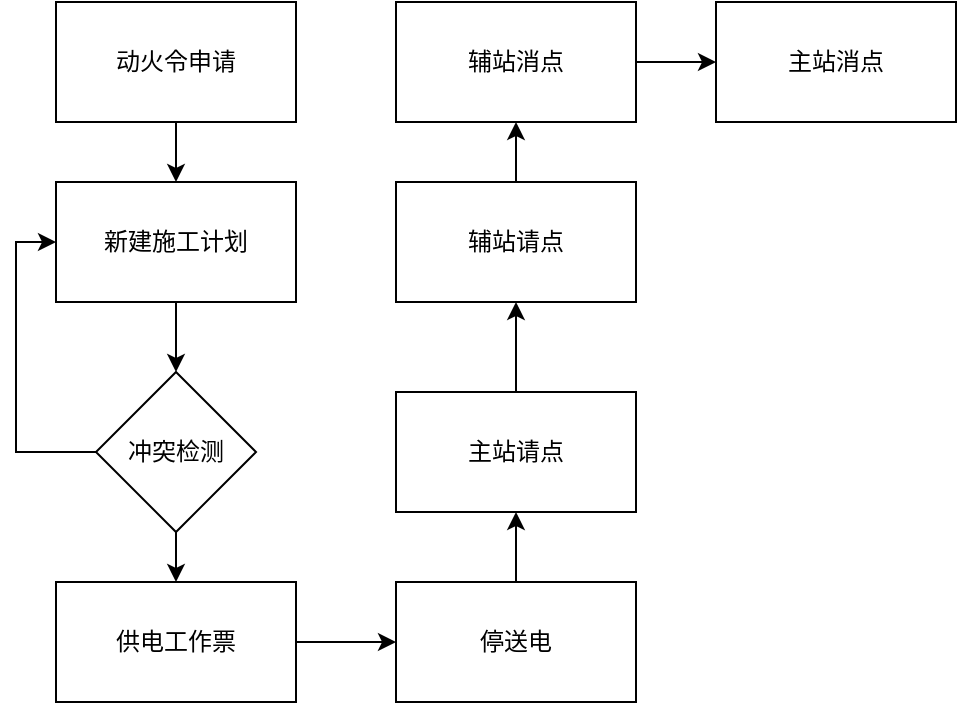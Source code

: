 <mxfile version="24.7.7" pages="2">
  <diagram name="施工调度主流程" id="WI7_qm0P-F8l_A7cruBE">
    <mxGraphModel dx="977" dy="515" grid="1" gridSize="10" guides="1" tooltips="1" connect="1" arrows="1" fold="1" page="1" pageScale="1" pageWidth="827" pageHeight="1169" math="0" shadow="0">
      <root>
        <mxCell id="0" />
        <mxCell id="1" parent="0" />
        <mxCell id="JRAGMGcHB1foBFWkhMCB-3" value="" style="edgeStyle=orthogonalEdgeStyle;rounded=0;orthogonalLoop=1;jettySize=auto;html=1;" parent="1" source="JRAGMGcHB1foBFWkhMCB-6" target="JRAGMGcHB1foBFWkhMCB-2" edge="1">
          <mxGeometry relative="1" as="geometry" />
        </mxCell>
        <mxCell id="JRAGMGcHB1foBFWkhMCB-9" style="edgeStyle=orthogonalEdgeStyle;rounded=0;orthogonalLoop=1;jettySize=auto;html=1;" parent="1" source="JRAGMGcHB1foBFWkhMCB-1" target="JRAGMGcHB1foBFWkhMCB-11" edge="1">
          <mxGeometry relative="1" as="geometry" />
        </mxCell>
        <mxCell id="JRAGMGcHB1foBFWkhMCB-1" value="新建施工计划" style="rounded=0;whiteSpace=wrap;html=1;" parent="1" vertex="1">
          <mxGeometry x="360" y="410" width="120" height="60" as="geometry" />
        </mxCell>
        <mxCell id="JRAGMGcHB1foBFWkhMCB-5" value="" style="edgeStyle=orthogonalEdgeStyle;rounded=0;orthogonalLoop=1;jettySize=auto;html=1;" parent="1" source="JRAGMGcHB1foBFWkhMCB-2" target="JRAGMGcHB1foBFWkhMCB-4" edge="1">
          <mxGeometry relative="1" as="geometry" />
        </mxCell>
        <mxCell id="JRAGMGcHB1foBFWkhMCB-2" value="主站请点" style="rounded=0;whiteSpace=wrap;html=1;" parent="1" vertex="1">
          <mxGeometry x="530" y="515" width="120" height="60" as="geometry" />
        </mxCell>
        <mxCell id="JRAGMGcHB1foBFWkhMCB-16" value="" style="edgeStyle=orthogonalEdgeStyle;rounded=0;orthogonalLoop=1;jettySize=auto;html=1;" parent="1" source="JRAGMGcHB1foBFWkhMCB-4" target="JRAGMGcHB1foBFWkhMCB-15" edge="1">
          <mxGeometry relative="1" as="geometry" />
        </mxCell>
        <mxCell id="JRAGMGcHB1foBFWkhMCB-4" value="辅站请点" style="rounded=0;whiteSpace=wrap;html=1;" parent="1" vertex="1">
          <mxGeometry x="530" y="410" width="120" height="60" as="geometry" />
        </mxCell>
        <mxCell id="JRAGMGcHB1foBFWkhMCB-6" value="停送电" style="rounded=0;whiteSpace=wrap;html=1;" parent="1" vertex="1">
          <mxGeometry x="530" y="610" width="120" height="60" as="geometry" />
        </mxCell>
        <mxCell id="JRAGMGcHB1foBFWkhMCB-8" style="edgeStyle=orthogonalEdgeStyle;rounded=0;orthogonalLoop=1;jettySize=auto;html=1;" parent="1" source="JRAGMGcHB1foBFWkhMCB-7" target="JRAGMGcHB1foBFWkhMCB-1" edge="1">
          <mxGeometry relative="1" as="geometry" />
        </mxCell>
        <mxCell id="JRAGMGcHB1foBFWkhMCB-7" value="动火令申请" style="rounded=0;whiteSpace=wrap;html=1;" parent="1" vertex="1">
          <mxGeometry x="360" y="320" width="120" height="60" as="geometry" />
        </mxCell>
        <mxCell id="JRAGMGcHB1foBFWkhMCB-14" style="edgeStyle=orthogonalEdgeStyle;rounded=0;orthogonalLoop=1;jettySize=auto;html=1;" parent="1" source="JRAGMGcHB1foBFWkhMCB-10" target="JRAGMGcHB1foBFWkhMCB-6" edge="1">
          <mxGeometry relative="1" as="geometry" />
        </mxCell>
        <mxCell id="JRAGMGcHB1foBFWkhMCB-10" value="供电工作票" style="rounded=0;whiteSpace=wrap;html=1;" parent="1" vertex="1">
          <mxGeometry x="360" y="610" width="120" height="60" as="geometry" />
        </mxCell>
        <mxCell id="JRAGMGcHB1foBFWkhMCB-12" style="edgeStyle=orthogonalEdgeStyle;rounded=0;orthogonalLoop=1;jettySize=auto;html=1;" parent="1" source="JRAGMGcHB1foBFWkhMCB-11" target="JRAGMGcHB1foBFWkhMCB-10" edge="1">
          <mxGeometry relative="1" as="geometry" />
        </mxCell>
        <mxCell id="JRAGMGcHB1foBFWkhMCB-13" style="edgeStyle=orthogonalEdgeStyle;rounded=0;orthogonalLoop=1;jettySize=auto;html=1;entryX=0;entryY=0.5;entryDx=0;entryDy=0;exitX=0;exitY=0.5;exitDx=0;exitDy=0;" parent="1" source="JRAGMGcHB1foBFWkhMCB-11" target="JRAGMGcHB1foBFWkhMCB-1" edge="1">
          <mxGeometry relative="1" as="geometry" />
        </mxCell>
        <mxCell id="JRAGMGcHB1foBFWkhMCB-11" value="冲突检测" style="rhombus;whiteSpace=wrap;html=1;" parent="1" vertex="1">
          <mxGeometry x="380" y="505" width="80" height="80" as="geometry" />
        </mxCell>
        <mxCell id="JRAGMGcHB1foBFWkhMCB-18" value="" style="edgeStyle=orthogonalEdgeStyle;rounded=0;orthogonalLoop=1;jettySize=auto;html=1;" parent="1" source="JRAGMGcHB1foBFWkhMCB-15" target="JRAGMGcHB1foBFWkhMCB-17" edge="1">
          <mxGeometry relative="1" as="geometry" />
        </mxCell>
        <mxCell id="JRAGMGcHB1foBFWkhMCB-15" value="辅站消点" style="rounded=0;whiteSpace=wrap;html=1;" parent="1" vertex="1">
          <mxGeometry x="530" y="320" width="120" height="60" as="geometry" />
        </mxCell>
        <mxCell id="JRAGMGcHB1foBFWkhMCB-17" value="主站消点" style="rounded=0;whiteSpace=wrap;html=1;" parent="1" vertex="1">
          <mxGeometry x="690" y="320" width="120" height="60" as="geometry" />
        </mxCell>
      </root>
    </mxGraphModel>
  </diagram>
  <diagram id="Quti2Qj2DMujpB_DEEGS" name="生成施工计划">
    <mxGraphModel dx="3228" dy="858" grid="0" gridSize="10" guides="1" tooltips="1" connect="1" arrows="1" fold="1" page="0" pageScale="1" pageWidth="827" pageHeight="1169" math="0" shadow="0">
      <root>
        <mxCell id="0" />
        <mxCell id="1" parent="0" />
        <mxCell id="HgoQfJDckl3HgRg3gbun-42" value="新建施工计划现状" style="swimlane;whiteSpace=wrap;html=1;" vertex="1" parent="1">
          <mxGeometry x="435" y="16" width="657" height="1690" as="geometry" />
        </mxCell>
        <mxCell id="HgoQfJDckl3HgRg3gbun-4" value="" style="edgeStyle=orthogonalEdgeStyle;rounded=0;orthogonalLoop=1;jettySize=auto;html=1;" edge="1" parent="1" source="HgoQfJDckl3HgRg3gbun-1" target="HgoQfJDckl3HgRg3gbun-5">
          <mxGeometry relative="1" as="geometry">
            <mxPoint x="-504" y="348" as="targetPoint" />
          </mxGeometry>
        </mxCell>
        <mxCell id="HgoQfJDckl3HgRg3gbun-1" value="开始" style="ellipse;whiteSpace=wrap;html=1;" vertex="1" parent="1">
          <mxGeometry x="-564" y="188" width="120" height="80" as="geometry" />
        </mxCell>
        <mxCell id="HgoQfJDckl3HgRg3gbun-8" value="" style="edgeStyle=orthogonalEdgeStyle;rounded=0;orthogonalLoop=1;jettySize=auto;html=1;" edge="1" parent="1" source="HgoQfJDckl3HgRg3gbun-5" target="HgoQfJDckl3HgRg3gbun-7">
          <mxGeometry relative="1" as="geometry" />
        </mxCell>
        <mxCell id="HgoQfJDckl3HgRg3gbun-5" value="参数检查" style="whiteSpace=wrap;html=1;" vertex="1" parent="1">
          <mxGeometry x="-564" y="348" width="120" height="60" as="geometry" />
        </mxCell>
        <mxCell id="HgoQfJDckl3HgRg3gbun-12" value="" style="edgeStyle=orthogonalEdgeStyle;rounded=0;orthogonalLoop=1;jettySize=auto;html=1;" edge="1" parent="1" source="HgoQfJDckl3HgRg3gbun-7" target="HgoQfJDckl3HgRg3gbun-11">
          <mxGeometry relative="1" as="geometry" />
        </mxCell>
        <mxCell id="HgoQfJDckl3HgRg3gbun-22" value="新增" style="edgeLabel;html=1;align=center;verticalAlign=middle;resizable=0;points=[];" vertex="1" connectable="0" parent="HgoQfJDckl3HgRg3gbun-12">
          <mxGeometry x="-0.08" relative="1" as="geometry">
            <mxPoint as="offset" />
          </mxGeometry>
        </mxCell>
        <mxCell id="HgoQfJDckl3HgRg3gbun-49" value="" style="edgeStyle=orthogonalEdgeStyle;rounded=0;orthogonalLoop=1;jettySize=auto;html=1;" edge="1" parent="1" source="HgoQfJDckl3HgRg3gbun-7" target="HgoQfJDckl3HgRg3gbun-48">
          <mxGeometry relative="1" as="geometry" />
        </mxCell>
        <mxCell id="HgoQfJDckl3HgRg3gbun-50" value="修改" style="edgeLabel;html=1;align=center;verticalAlign=middle;resizable=0;points=[];" vertex="1" connectable="0" parent="HgoQfJDckl3HgRg3gbun-49">
          <mxGeometry x="-0.059" y="2" relative="1" as="geometry">
            <mxPoint x="-1" as="offset" />
          </mxGeometry>
        </mxCell>
        <mxCell id="HgoQfJDckl3HgRg3gbun-7" value="是否新增" style="rhombus;whiteSpace=wrap;html=1;" vertex="1" parent="1">
          <mxGeometry x="-569" y="478" width="130" height="80" as="geometry" />
        </mxCell>
        <mxCell id="HgoQfJDckl3HgRg3gbun-14" value="" style="edgeStyle=orthogonalEdgeStyle;rounded=0;orthogonalLoop=1;jettySize=auto;html=1;" edge="1" parent="1" source="HgoQfJDckl3HgRg3gbun-11" target="HgoQfJDckl3HgRg3gbun-13">
          <mxGeometry relative="1" as="geometry" />
        </mxCell>
        <mxCell id="HgoQfJDckl3HgRg3gbun-15" value="保存" style="edgeLabel;html=1;align=center;verticalAlign=middle;resizable=0;points=[];" vertex="1" connectable="0" parent="HgoQfJDckl3HgRg3gbun-14">
          <mxGeometry x="-0.248" y="1" relative="1" as="geometry">
            <mxPoint as="offset" />
          </mxGeometry>
        </mxCell>
        <mxCell id="HgoQfJDckl3HgRg3gbun-11" value="【保存】、【提交】&lt;div&gt;按钮&lt;/div&gt;" style="rhombus;whiteSpace=wrap;html=1;" vertex="1" parent="1">
          <mxGeometry x="-765" y="478" width="130" height="80" as="geometry" />
        </mxCell>
        <mxCell id="HgoQfJDckl3HgRg3gbun-17" value="" style="edgeStyle=orthogonalEdgeStyle;rounded=0;orthogonalLoop=1;jettySize=auto;html=1;" edge="1" parent="1" source="HgoQfJDckl3HgRg3gbun-13" target="HgoQfJDckl3HgRg3gbun-16">
          <mxGeometry relative="1" as="geometry" />
        </mxCell>
        <mxCell id="HgoQfJDckl3HgRg3gbun-13" value="保存业务数据" style="whiteSpace=wrap;html=1;" vertex="1" parent="1">
          <mxGeometry x="-760" y="648" width="120" height="60" as="geometry" />
        </mxCell>
        <mxCell id="HgoQfJDckl3HgRg3gbun-16" value="保存附件" style="whiteSpace=wrap;html=1;" vertex="1" parent="1">
          <mxGeometry x="-760" y="788" width="120" height="60" as="geometry" />
        </mxCell>
        <mxCell id="HgoQfJDckl3HgRg3gbun-52" value="" style="edgeStyle=orthogonalEdgeStyle;rounded=0;orthogonalLoop=1;jettySize=auto;html=1;" edge="1" parent="1" source="HgoQfJDckl3HgRg3gbun-48" target="HgoQfJDckl3HgRg3gbun-51">
          <mxGeometry relative="1" as="geometry" />
        </mxCell>
        <mxCell id="HgoQfJDckl3HgRg3gbun-55" value="保存" style="edgeLabel;html=1;align=center;verticalAlign=middle;resizable=0;points=[];" vertex="1" connectable="0" parent="HgoQfJDckl3HgRg3gbun-52">
          <mxGeometry x="-0.089" y="-1" relative="1" as="geometry">
            <mxPoint as="offset" />
          </mxGeometry>
        </mxCell>
        <mxCell id="HgoQfJDckl3HgRg3gbun-57" value="" style="edgeStyle=orthogonalEdgeStyle;rounded=0;orthogonalLoop=1;jettySize=auto;html=1;" edge="1" parent="1" source="HgoQfJDckl3HgRg3gbun-48" target="HgoQfJDckl3HgRg3gbun-56">
          <mxGeometry relative="1" as="geometry" />
        </mxCell>
        <mxCell id="HgoQfJDckl3HgRg3gbun-58" value="提交" style="edgeLabel;html=1;align=center;verticalAlign=middle;resizable=0;points=[];" vertex="1" connectable="0" parent="HgoQfJDckl3HgRg3gbun-57">
          <mxGeometry x="-0.14" y="1" relative="1" as="geometry">
            <mxPoint as="offset" />
          </mxGeometry>
        </mxCell>
        <mxCell id="HgoQfJDckl3HgRg3gbun-48" value="【保存】、【提交】&lt;div&gt;按钮&lt;/div&gt;" style="rhombus;whiteSpace=wrap;html=1;" vertex="1" parent="1">
          <mxGeometry x="-334" y="478" width="130" height="80" as="geometry" />
        </mxCell>
        <mxCell id="HgoQfJDckl3HgRg3gbun-24" value="" style="edgeStyle=orthogonalEdgeStyle;rounded=0;orthogonalLoop=1;jettySize=auto;html=1;" edge="1" parent="1" source="HgoQfJDckl3HgRg3gbun-21" target="HgoQfJDckl3HgRg3gbun-23">
          <mxGeometry relative="1" as="geometry" />
        </mxCell>
        <mxCell id="HgoQfJDckl3HgRg3gbun-21" value="人员冲突检测" style="rhombus;whiteSpace=wrap;html=1;" vertex="1" parent="1">
          <mxGeometry x="-1158" y="478" width="130" height="80" as="geometry" />
        </mxCell>
        <mxCell id="HgoQfJDckl3HgRg3gbun-30" style="edgeStyle=orthogonalEdgeStyle;rounded=0;orthogonalLoop=1;jettySize=auto;html=1;" edge="1" parent="1" source="HgoQfJDckl3HgRg3gbun-23" target="HgoQfJDckl3HgRg3gbun-29">
          <mxGeometry relative="1" as="geometry" />
        </mxCell>
        <mxCell id="HgoQfJDckl3HgRg3gbun-23" value="保存业务数据" style="whiteSpace=wrap;html=1;" vertex="1" parent="1">
          <mxGeometry x="-1153" y="648" width="120" height="60" as="geometry" />
        </mxCell>
        <mxCell id="HgoQfJDckl3HgRg3gbun-32" value="" style="edgeStyle=orthogonalEdgeStyle;rounded=0;orthogonalLoop=1;jettySize=auto;html=1;" edge="1" parent="1" source="HgoQfJDckl3HgRg3gbun-29" target="HgoQfJDckl3HgRg3gbun-31">
          <mxGeometry relative="1" as="geometry" />
        </mxCell>
        <mxCell id="HgoQfJDckl3HgRg3gbun-46" value="无冲突" style="edgeLabel;html=1;align=center;verticalAlign=middle;resizable=0;points=[];" vertex="1" connectable="0" parent="HgoQfJDckl3HgRg3gbun-32">
          <mxGeometry x="-0.274" y="-1" relative="1" as="geometry">
            <mxPoint as="offset" />
          </mxGeometry>
        </mxCell>
        <mxCell id="HgoQfJDckl3HgRg3gbun-45" value="" style="edgeStyle=orthogonalEdgeStyle;rounded=0;orthogonalLoop=1;jettySize=auto;html=1;" edge="1" parent="1" source="HgoQfJDckl3HgRg3gbun-29" target="HgoQfJDckl3HgRg3gbun-44">
          <mxGeometry relative="1" as="geometry" />
        </mxCell>
        <mxCell id="HgoQfJDckl3HgRg3gbun-47" value="有冲突" style="edgeLabel;html=1;align=center;verticalAlign=middle;resizable=0;points=[];" vertex="1" connectable="0" parent="HgoQfJDckl3HgRg3gbun-45">
          <mxGeometry x="-0.247" y="1" relative="1" as="geometry">
            <mxPoint as="offset" />
          </mxGeometry>
        </mxCell>
        <mxCell id="HgoQfJDckl3HgRg3gbun-29" value="冲突检测" style="rhombus;whiteSpace=wrap;html=1;" vertex="1" parent="1">
          <mxGeometry x="-1158" y="778" width="130" height="80" as="geometry" />
        </mxCell>
        <mxCell id="HgoQfJDckl3HgRg3gbun-36" style="edgeStyle=orthogonalEdgeStyle;rounded=0;orthogonalLoop=1;jettySize=auto;html=1;" edge="1" parent="1" source="HgoQfJDckl3HgRg3gbun-31" target="HgoQfJDckl3HgRg3gbun-35">
          <mxGeometry relative="1" as="geometry" />
        </mxCell>
        <mxCell id="HgoQfJDckl3HgRg3gbun-31" value="更新业务数据" style="whiteSpace=wrap;html=1;" vertex="1" parent="1">
          <mxGeometry x="-1153" y="948" width="120" height="60" as="geometry" />
        </mxCell>
        <mxCell id="HgoQfJDckl3HgRg3gbun-38" value="" style="edgeStyle=orthogonalEdgeStyle;rounded=0;orthogonalLoop=1;jettySize=auto;html=1;" edge="1" parent="1" source="HgoQfJDckl3HgRg3gbun-35" target="HgoQfJDckl3HgRg3gbun-37">
          <mxGeometry relative="1" as="geometry" />
        </mxCell>
        <mxCell id="HgoQfJDckl3HgRg3gbun-35" value="是否周计划" style="rhombus;whiteSpace=wrap;html=1;" vertex="1" parent="1">
          <mxGeometry x="-1158" y="1038" width="130" height="80" as="geometry" />
        </mxCell>
        <mxCell id="HgoQfJDckl3HgRg3gbun-40" value="" style="edgeStyle=orthogonalEdgeStyle;rounded=0;orthogonalLoop=1;jettySize=auto;html=1;" edge="1" parent="1" source="HgoQfJDckl3HgRg3gbun-37" target="HgoQfJDckl3HgRg3gbun-39">
          <mxGeometry relative="1" as="geometry" />
        </mxCell>
        <mxCell id="HgoQfJDckl3HgRg3gbun-37" value="启动流程" style="whiteSpace=wrap;html=1;" vertex="1" parent="1">
          <mxGeometry x="-1153" y="1168" width="120" height="60" as="geometry" />
        </mxCell>
        <mxCell id="HgoQfJDckl3HgRg3gbun-39" value="更新计划状态为审批中" style="whiteSpace=wrap;html=1;" vertex="1" parent="1">
          <mxGeometry x="-1153" y="1308" width="120" height="60" as="geometry" />
        </mxCell>
        <mxCell id="HgoQfJDckl3HgRg3gbun-44" value="回滚事物" style="whiteSpace=wrap;html=1;" vertex="1" parent="1">
          <mxGeometry x="-1400" y="788" width="120" height="60" as="geometry" />
        </mxCell>
        <mxCell id="HgoQfJDckl3HgRg3gbun-19" value="" style="edgeStyle=orthogonalEdgeStyle;rounded=0;orthogonalLoop=1;jettySize=auto;html=1;" edge="1" parent="1" source="HgoQfJDckl3HgRg3gbun-11" target="HgoQfJDckl3HgRg3gbun-21">
          <mxGeometry relative="1" as="geometry">
            <mxPoint x="-550" y="518" as="targetPoint" />
          </mxGeometry>
        </mxCell>
        <mxCell id="HgoQfJDckl3HgRg3gbun-20" value="提交" style="edgeLabel;html=1;align=center;verticalAlign=middle;resizable=0;points=[];" vertex="1" connectable="0" parent="HgoQfJDckl3HgRg3gbun-19">
          <mxGeometry x="-0.153" y="1" relative="1" as="geometry">
            <mxPoint as="offset" />
          </mxGeometry>
        </mxCell>
        <mxCell id="HgoQfJDckl3HgRg3gbun-54" value="" style="edgeStyle=orthogonalEdgeStyle;rounded=0;orthogonalLoop=1;jettySize=auto;html=1;" edge="1" parent="1" source="HgoQfJDckl3HgRg3gbun-51" target="HgoQfJDckl3HgRg3gbun-53">
          <mxGeometry relative="1" as="geometry" />
        </mxCell>
        <mxCell id="HgoQfJDckl3HgRg3gbun-51" value="更新业务数据" style="whiteSpace=wrap;html=1;" vertex="1" parent="1">
          <mxGeometry x="-329" y="648" width="120" height="60" as="geometry" />
        </mxCell>
        <mxCell id="HgoQfJDckl3HgRg3gbun-53" value="保存附件" style="whiteSpace=wrap;html=1;" vertex="1" parent="1">
          <mxGeometry x="-329" y="788" width="120" height="60" as="geometry" />
        </mxCell>
        <mxCell id="HgoQfJDckl3HgRg3gbun-60" style="edgeStyle=orthogonalEdgeStyle;rounded=0;orthogonalLoop=1;jettySize=auto;html=1;" edge="1" parent="1" source="HgoQfJDckl3HgRg3gbun-56" target="HgoQfJDckl3HgRg3gbun-59">
          <mxGeometry relative="1" as="geometry" />
        </mxCell>
        <mxCell id="HgoQfJDckl3HgRg3gbun-56" value="【保存】、【提交】&lt;div&gt;按钮&lt;/div&gt;" style="rhombus;whiteSpace=wrap;html=1;" vertex="1" parent="1">
          <mxGeometry x="6" y="478" width="130" height="80" as="geometry" />
        </mxCell>
        <mxCell id="HgoQfJDckl3HgRg3gbun-74" style="edgeStyle=orthogonalEdgeStyle;rounded=0;orthogonalLoop=1;jettySize=auto;html=1;" edge="1" parent="1" source="HgoQfJDckl3HgRg3gbun-59" target="HgoQfJDckl3HgRg3gbun-65">
          <mxGeometry relative="1" as="geometry" />
        </mxCell>
        <mxCell id="HgoQfJDckl3HgRg3gbun-59" value="更新业务数据" style="whiteSpace=wrap;html=1;" vertex="1" parent="1">
          <mxGeometry x="11" y="648" width="120" height="60" as="geometry" />
        </mxCell>
        <mxCell id="HgoQfJDckl3HgRg3gbun-61" value="" style="edgeStyle=orthogonalEdgeStyle;rounded=0;orthogonalLoop=1;jettySize=auto;html=1;" edge="1" parent="1" source="HgoQfJDckl3HgRg3gbun-65" target="HgoQfJDckl3HgRg3gbun-67">
          <mxGeometry relative="1" as="geometry" />
        </mxCell>
        <mxCell id="HgoQfJDckl3HgRg3gbun-62" value="无冲突" style="edgeLabel;html=1;align=center;verticalAlign=middle;resizable=0;points=[];" vertex="1" connectable="0" parent="HgoQfJDckl3HgRg3gbun-61">
          <mxGeometry x="-0.274" y="-1" relative="1" as="geometry">
            <mxPoint as="offset" />
          </mxGeometry>
        </mxCell>
        <mxCell id="HgoQfJDckl3HgRg3gbun-63" value="" style="edgeStyle=orthogonalEdgeStyle;rounded=0;orthogonalLoop=1;jettySize=auto;html=1;" edge="1" parent="1" source="HgoQfJDckl3HgRg3gbun-65" target="HgoQfJDckl3HgRg3gbun-73">
          <mxGeometry relative="1" as="geometry" />
        </mxCell>
        <mxCell id="HgoQfJDckl3HgRg3gbun-64" value="有冲突" style="edgeLabel;html=1;align=center;verticalAlign=middle;resizable=0;points=[];" vertex="1" connectable="0" parent="HgoQfJDckl3HgRg3gbun-63">
          <mxGeometry x="-0.247" y="1" relative="1" as="geometry">
            <mxPoint as="offset" />
          </mxGeometry>
        </mxCell>
        <mxCell id="HgoQfJDckl3HgRg3gbun-65" value="冲突检测" style="rhombus;whiteSpace=wrap;html=1;" vertex="1" parent="1">
          <mxGeometry x="6" y="778" width="130" height="80" as="geometry" />
        </mxCell>
        <mxCell id="HgoQfJDckl3HgRg3gbun-66" style="edgeStyle=orthogonalEdgeStyle;rounded=0;orthogonalLoop=1;jettySize=auto;html=1;" edge="1" parent="1" source="HgoQfJDckl3HgRg3gbun-67" target="HgoQfJDckl3HgRg3gbun-69">
          <mxGeometry relative="1" as="geometry" />
        </mxCell>
        <mxCell id="HgoQfJDckl3HgRg3gbun-67" value="更新业务数据" style="whiteSpace=wrap;html=1;" vertex="1" parent="1">
          <mxGeometry x="11" y="948" width="120" height="60" as="geometry" />
        </mxCell>
        <mxCell id="HgoQfJDckl3HgRg3gbun-68" value="" style="edgeStyle=orthogonalEdgeStyle;rounded=0;orthogonalLoop=1;jettySize=auto;html=1;" edge="1" parent="1" source="HgoQfJDckl3HgRg3gbun-69" target="HgoQfJDckl3HgRg3gbun-71">
          <mxGeometry relative="1" as="geometry" />
        </mxCell>
        <mxCell id="HgoQfJDckl3HgRg3gbun-69" value="是否周计划" style="rhombus;whiteSpace=wrap;html=1;" vertex="1" parent="1">
          <mxGeometry x="6" y="1038" width="130" height="80" as="geometry" />
        </mxCell>
        <mxCell id="HgoQfJDckl3HgRg3gbun-70" value="" style="edgeStyle=orthogonalEdgeStyle;rounded=0;orthogonalLoop=1;jettySize=auto;html=1;" edge="1" parent="1" source="HgoQfJDckl3HgRg3gbun-71" target="HgoQfJDckl3HgRg3gbun-72">
          <mxGeometry relative="1" as="geometry" />
        </mxCell>
        <mxCell id="HgoQfJDckl3HgRg3gbun-71" value="启动流程" style="whiteSpace=wrap;html=1;" vertex="1" parent="1">
          <mxGeometry x="11" y="1168" width="120" height="60" as="geometry" />
        </mxCell>
        <mxCell id="HgoQfJDckl3HgRg3gbun-72" value="更新计划状态为审批中" style="whiteSpace=wrap;html=1;" vertex="1" parent="1">
          <mxGeometry x="11" y="1308" width="120" height="60" as="geometry" />
        </mxCell>
        <mxCell id="HgoQfJDckl3HgRg3gbun-73" value="回滚事物" style="whiteSpace=wrap;html=1;" vertex="1" parent="1">
          <mxGeometry x="226" y="788" width="120" height="60" as="geometry" />
        </mxCell>
      </root>
    </mxGraphModel>
  </diagram>
</mxfile>
